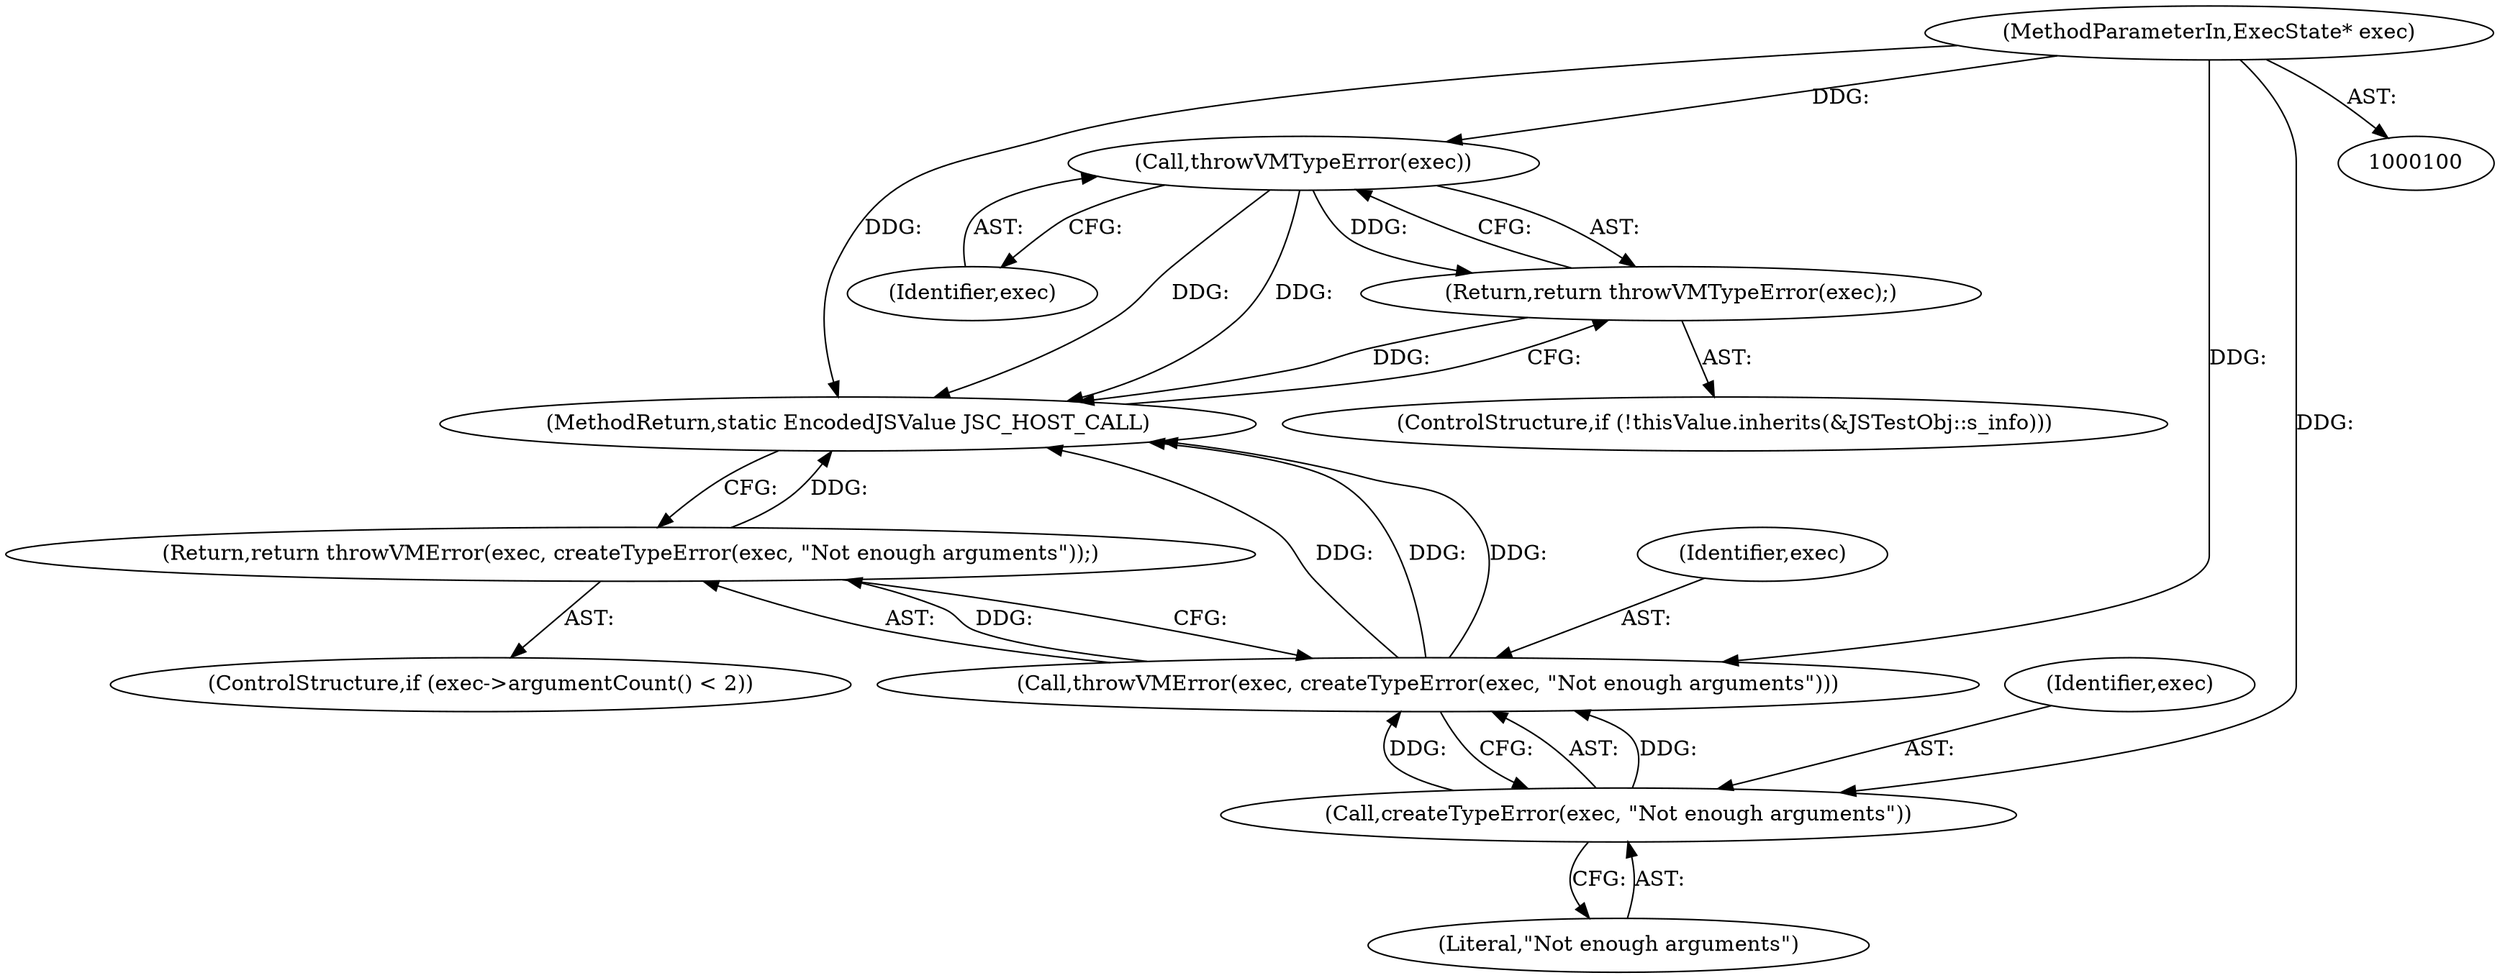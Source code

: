 digraph "1_Chrome_b944f670bb7a8a919daac497a4ea0536c954c201_42@pointer" {
"1000101" [label="(MethodParameterIn,ExecState* exec)"];
"1000113" [label="(Call,throwVMTypeError(exec))"];
"1000112" [label="(Return,return throwVMTypeError(exec);)"];
"1000132" [label="(Call,throwVMError(exec, createTypeError(exec, \"Not enough arguments\")))"];
"1000131" [label="(Return,return throwVMError(exec, createTypeError(exec, \"Not enough arguments\"));)"];
"1000134" [label="(Call,createTypeError(exec, \"Not enough arguments\"))"];
"1000133" [label="(Identifier,exec)"];
"1000107" [label="(ControlStructure,if (!thisValue.inherits(&JSTestObj::s_info)))"];
"1000127" [label="(ControlStructure,if (exec->argumentCount() < 2))"];
"1000135" [label="(Identifier,exec)"];
"1000134" [label="(Call,createTypeError(exec, \"Not enough arguments\"))"];
"1000114" [label="(Identifier,exec)"];
"1000101" [label="(MethodParameterIn,ExecState* exec)"];
"1000113" [label="(Call,throwVMTypeError(exec))"];
"1000132" [label="(Call,throwVMError(exec, createTypeError(exec, \"Not enough arguments\")))"];
"1000155" [label="(MethodReturn,static EncodedJSValue JSC_HOST_CALL)"];
"1000112" [label="(Return,return throwVMTypeError(exec);)"];
"1000131" [label="(Return,return throwVMError(exec, createTypeError(exec, \"Not enough arguments\"));)"];
"1000136" [label="(Literal,\"Not enough arguments\")"];
"1000101" -> "1000100"  [label="AST: "];
"1000101" -> "1000155"  [label="DDG: "];
"1000101" -> "1000113"  [label="DDG: "];
"1000101" -> "1000132"  [label="DDG: "];
"1000101" -> "1000134"  [label="DDG: "];
"1000113" -> "1000112"  [label="AST: "];
"1000113" -> "1000114"  [label="CFG: "];
"1000114" -> "1000113"  [label="AST: "];
"1000112" -> "1000113"  [label="CFG: "];
"1000113" -> "1000155"  [label="DDG: "];
"1000113" -> "1000155"  [label="DDG: "];
"1000113" -> "1000112"  [label="DDG: "];
"1000112" -> "1000107"  [label="AST: "];
"1000155" -> "1000112"  [label="CFG: "];
"1000112" -> "1000155"  [label="DDG: "];
"1000132" -> "1000131"  [label="AST: "];
"1000132" -> "1000134"  [label="CFG: "];
"1000133" -> "1000132"  [label="AST: "];
"1000134" -> "1000132"  [label="AST: "];
"1000131" -> "1000132"  [label="CFG: "];
"1000132" -> "1000155"  [label="DDG: "];
"1000132" -> "1000155"  [label="DDG: "];
"1000132" -> "1000155"  [label="DDG: "];
"1000132" -> "1000131"  [label="DDG: "];
"1000134" -> "1000132"  [label="DDG: "];
"1000134" -> "1000132"  [label="DDG: "];
"1000131" -> "1000127"  [label="AST: "];
"1000155" -> "1000131"  [label="CFG: "];
"1000131" -> "1000155"  [label="DDG: "];
"1000134" -> "1000136"  [label="CFG: "];
"1000135" -> "1000134"  [label="AST: "];
"1000136" -> "1000134"  [label="AST: "];
}
